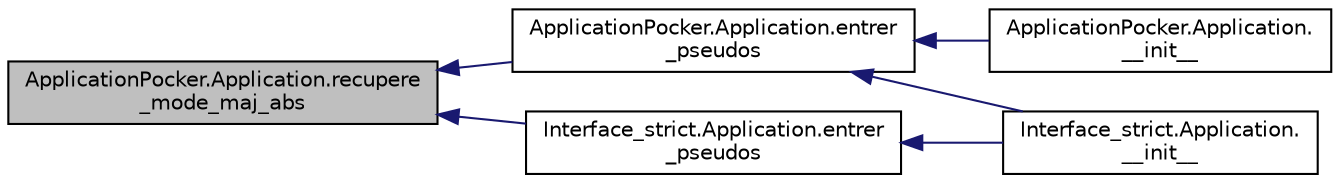 digraph "ApplicationPocker.Application.recupere_mode_maj_abs"
{
  edge [fontname="Helvetica",fontsize="10",labelfontname="Helvetica",labelfontsize="10"];
  node [fontname="Helvetica",fontsize="10",shape=record];
  rankdir="LR";
  Node43 [label="ApplicationPocker.Application.recupere\l_mode_maj_abs",height=0.2,width=0.4,color="black", fillcolor="grey75", style="filled", fontcolor="black"];
  Node43 -> Node44 [dir="back",color="midnightblue",fontsize="10",style="solid",fontname="Helvetica"];
  Node44 [label="ApplicationPocker.Application.entrer\l_pseudos",height=0.2,width=0.4,color="black", fillcolor="white", style="filled",URL="$class_application_pocker_1_1_application.html#aa5d7e882f2d3ceacd2660ebfeda3a16e"];
  Node44 -> Node45 [dir="back",color="midnightblue",fontsize="10",style="solid",fontname="Helvetica"];
  Node45 [label="ApplicationPocker.Application.\l__init__",height=0.2,width=0.4,color="black", fillcolor="white", style="filled",URL="$class_application_pocker_1_1_application.html#a6c95a5707f355ecddf4c0628d1a7a537"];
  Node44 -> Node46 [dir="back",color="midnightblue",fontsize="10",style="solid",fontname="Helvetica"];
  Node46 [label="Interface_strict.Application.\l__init__",height=0.2,width=0.4,color="black", fillcolor="white", style="filled",URL="$class_interface__strict_1_1_application.html#a4908aaebdd2418bbe277f491e6884d10"];
  Node43 -> Node47 [dir="back",color="midnightblue",fontsize="10",style="solid",fontname="Helvetica"];
  Node47 [label="Interface_strict.Application.entrer\l_pseudos",height=0.2,width=0.4,color="black", fillcolor="white", style="filled",URL="$class_interface__strict_1_1_application.html#a237c74e90f8e43f45431ef87f9856038"];
  Node47 -> Node46 [dir="back",color="midnightblue",fontsize="10",style="solid",fontname="Helvetica"];
}

